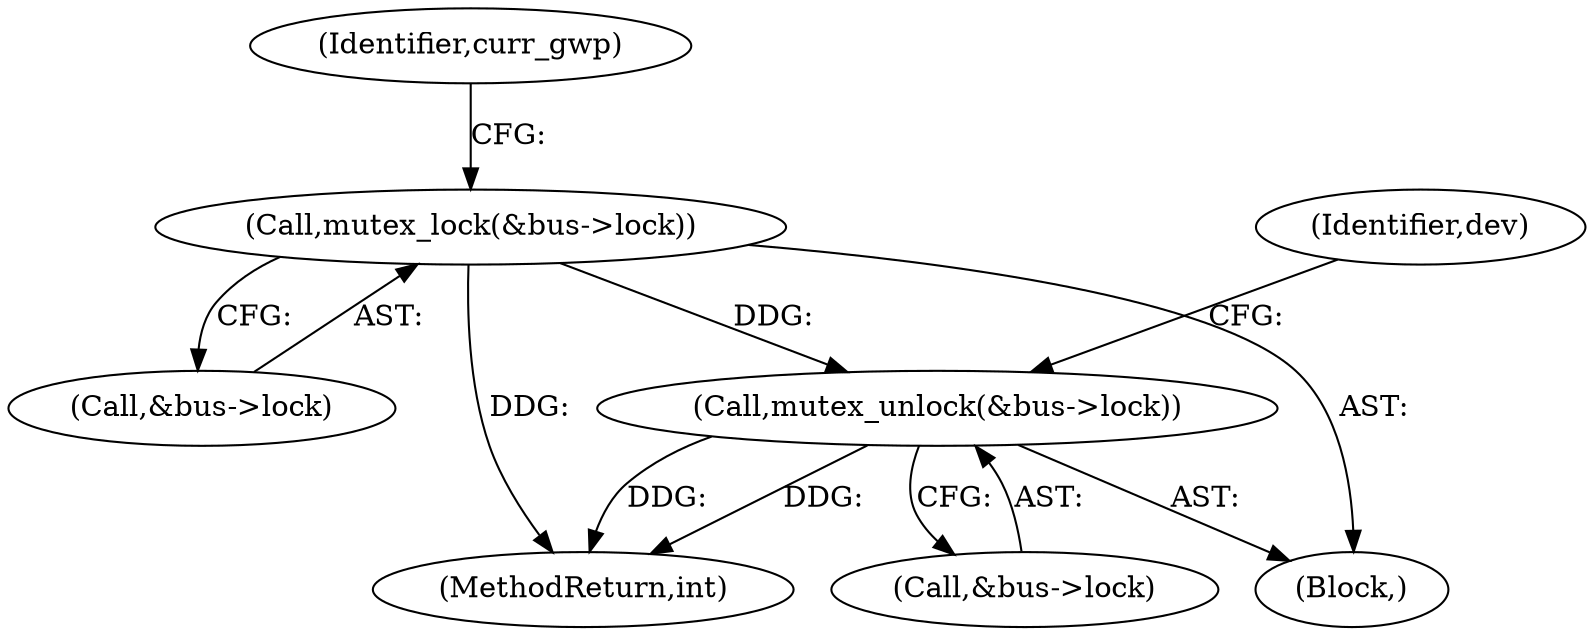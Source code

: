 digraph "0_media-tree_354dd3924a2e43806774953de536257548b5002c@API" {
"1000564" [label="(Call,mutex_unlock(&bus->lock))"];
"1000183" [label="(Call,mutex_lock(&bus->lock))"];
"1000564" [label="(Call,mutex_unlock(&bus->lock))"];
"1000184" [label="(Call,&bus->lock)"];
"1000573" [label="(MethodReturn,int)"];
"1000570" [label="(Identifier,dev)"];
"1000189" [label="(Identifier,curr_gwp)"];
"1000565" [label="(Call,&bus->lock)"];
"1000125" [label="(Block,)"];
"1000183" [label="(Call,mutex_lock(&bus->lock))"];
"1000564" -> "1000125"  [label="AST: "];
"1000564" -> "1000565"  [label="CFG: "];
"1000565" -> "1000564"  [label="AST: "];
"1000570" -> "1000564"  [label="CFG: "];
"1000564" -> "1000573"  [label="DDG: "];
"1000564" -> "1000573"  [label="DDG: "];
"1000183" -> "1000564"  [label="DDG: "];
"1000183" -> "1000125"  [label="AST: "];
"1000183" -> "1000184"  [label="CFG: "];
"1000184" -> "1000183"  [label="AST: "];
"1000189" -> "1000183"  [label="CFG: "];
"1000183" -> "1000573"  [label="DDG: "];
}
